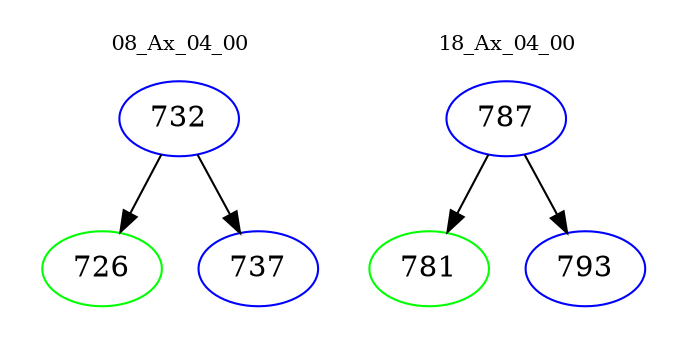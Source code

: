 digraph{
subgraph cluster_0 {
color = white
label = "08_Ax_04_00";
fontsize=10;
T0_732 [label="732", color="blue"]
T0_732 -> T0_726 [color="black"]
T0_726 [label="726", color="green"]
T0_732 -> T0_737 [color="black"]
T0_737 [label="737", color="blue"]
}
subgraph cluster_1 {
color = white
label = "18_Ax_04_00";
fontsize=10;
T1_787 [label="787", color="blue"]
T1_787 -> T1_781 [color="black"]
T1_781 [label="781", color="green"]
T1_787 -> T1_793 [color="black"]
T1_793 [label="793", color="blue"]
}
}
